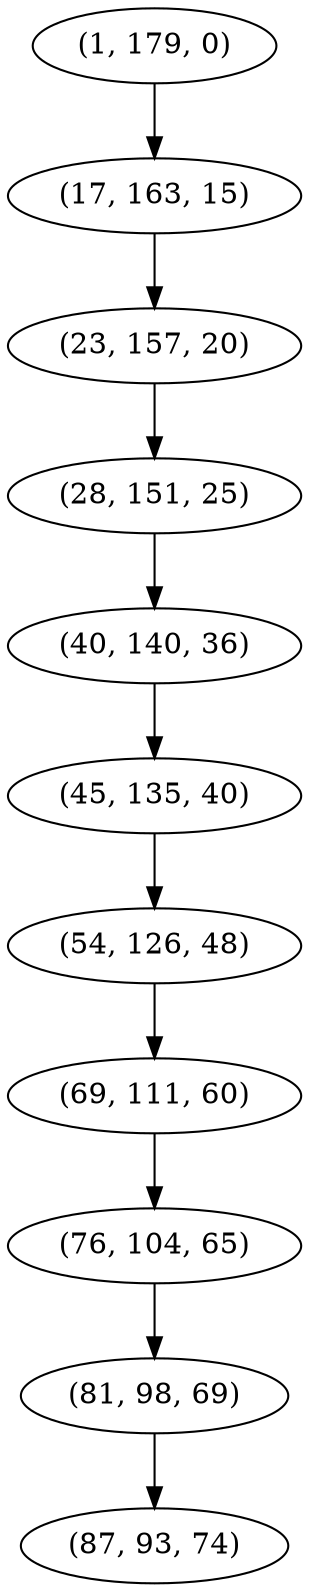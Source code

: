 digraph tree {
    "(1, 179, 0)";
    "(17, 163, 15)";
    "(23, 157, 20)";
    "(28, 151, 25)";
    "(40, 140, 36)";
    "(45, 135, 40)";
    "(54, 126, 48)";
    "(69, 111, 60)";
    "(76, 104, 65)";
    "(81, 98, 69)";
    "(87, 93, 74)";
    "(1, 179, 0)" -> "(17, 163, 15)";
    "(17, 163, 15)" -> "(23, 157, 20)";
    "(23, 157, 20)" -> "(28, 151, 25)";
    "(28, 151, 25)" -> "(40, 140, 36)";
    "(40, 140, 36)" -> "(45, 135, 40)";
    "(45, 135, 40)" -> "(54, 126, 48)";
    "(54, 126, 48)" -> "(69, 111, 60)";
    "(69, 111, 60)" -> "(76, 104, 65)";
    "(76, 104, 65)" -> "(81, 98, 69)";
    "(81, 98, 69)" -> "(87, 93, 74)";
}
